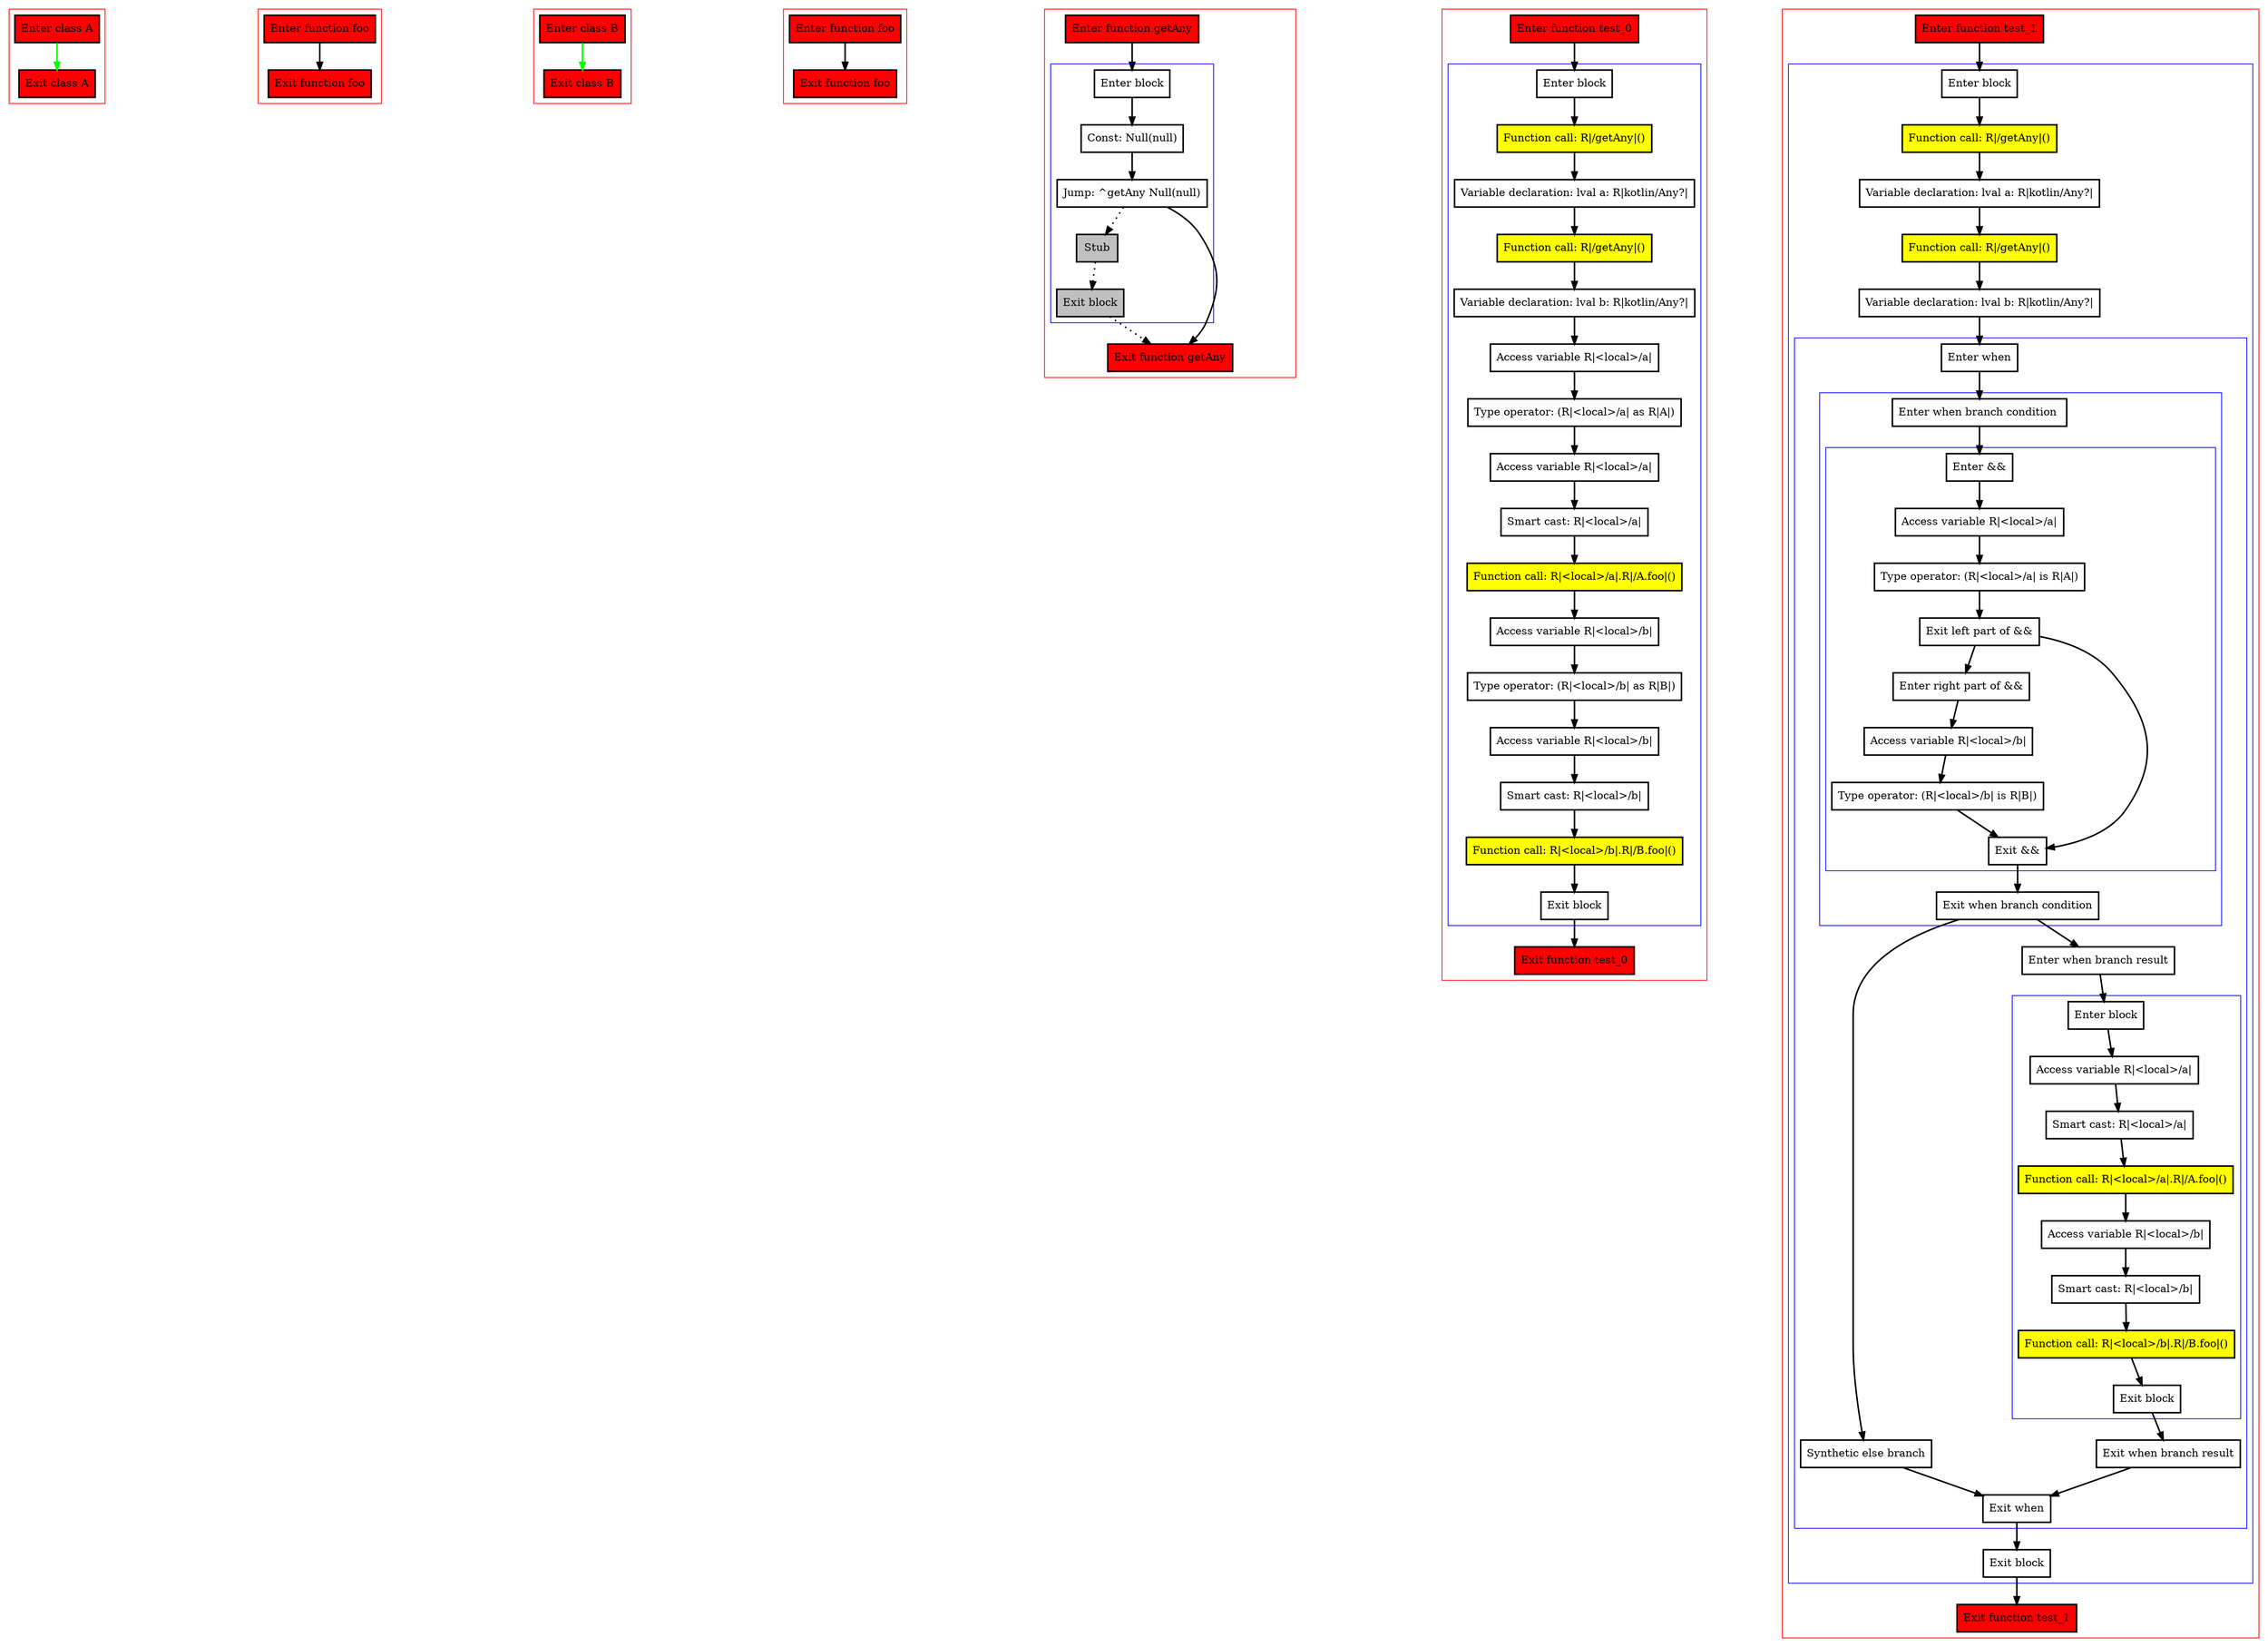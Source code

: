digraph multipleCasts_kt {
    graph [nodesep=3]
    node [shape=box penwidth=2]
    edge [penwidth=2]

    subgraph cluster_0 {
        color=red
        0 [label="Enter class A" style="filled" fillcolor=red];
        1 [label="Exit class A" style="filled" fillcolor=red];
    }
    0 -> {1} [color=green];

    subgraph cluster_1 {
        color=red
        2 [label="Enter function foo" style="filled" fillcolor=red];
        3 [label="Exit function foo" style="filled" fillcolor=red];
    }
    2 -> {3};

    subgraph cluster_2 {
        color=red
        4 [label="Enter class B" style="filled" fillcolor=red];
        5 [label="Exit class B" style="filled" fillcolor=red];
    }
    4 -> {5} [color=green];

    subgraph cluster_3 {
        color=red
        6 [label="Enter function foo" style="filled" fillcolor=red];
        7 [label="Exit function foo" style="filled" fillcolor=red];
    }
    6 -> {7};

    subgraph cluster_4 {
        color=red
        8 [label="Enter function getAny" style="filled" fillcolor=red];
        subgraph cluster_5 {
            color=blue
            9 [label="Enter block"];
            10 [label="Const: Null(null)"];
            11 [label="Jump: ^getAny Null(null)"];
            12 [label="Stub" style="filled" fillcolor=gray];
            13 [label="Exit block" style="filled" fillcolor=gray];
        }
        14 [label="Exit function getAny" style="filled" fillcolor=red];
    }
    8 -> {9};
    9 -> {10};
    10 -> {11};
    11 -> {14};
    11 -> {12} [style=dotted];
    12 -> {13} [style=dotted];
    13 -> {14} [style=dotted];

    subgraph cluster_6 {
        color=red
        15 [label="Enter function test_0" style="filled" fillcolor=red];
        subgraph cluster_7 {
            color=blue
            16 [label="Enter block"];
            17 [label="Function call: R|/getAny|()" style="filled" fillcolor=yellow];
            18 [label="Variable declaration: lval a: R|kotlin/Any?|"];
            19 [label="Function call: R|/getAny|()" style="filled" fillcolor=yellow];
            20 [label="Variable declaration: lval b: R|kotlin/Any?|"];
            21 [label="Access variable R|<local>/a|"];
            22 [label="Type operator: (R|<local>/a| as R|A|)"];
            23 [label="Access variable R|<local>/a|"];
            24 [label="Smart cast: R|<local>/a|"];
            25 [label="Function call: R|<local>/a|.R|/A.foo|()" style="filled" fillcolor=yellow];
            26 [label="Access variable R|<local>/b|"];
            27 [label="Type operator: (R|<local>/b| as R|B|)"];
            28 [label="Access variable R|<local>/b|"];
            29 [label="Smart cast: R|<local>/b|"];
            30 [label="Function call: R|<local>/b|.R|/B.foo|()" style="filled" fillcolor=yellow];
            31 [label="Exit block"];
        }
        32 [label="Exit function test_0" style="filled" fillcolor=red];
    }
    15 -> {16};
    16 -> {17};
    17 -> {18};
    18 -> {19};
    19 -> {20};
    20 -> {21};
    21 -> {22};
    22 -> {23};
    23 -> {24};
    24 -> {25};
    25 -> {26};
    26 -> {27};
    27 -> {28};
    28 -> {29};
    29 -> {30};
    30 -> {31};
    31 -> {32};

    subgraph cluster_8 {
        color=red
        33 [label="Enter function test_1" style="filled" fillcolor=red];
        subgraph cluster_9 {
            color=blue
            34 [label="Enter block"];
            35 [label="Function call: R|/getAny|()" style="filled" fillcolor=yellow];
            36 [label="Variable declaration: lval a: R|kotlin/Any?|"];
            37 [label="Function call: R|/getAny|()" style="filled" fillcolor=yellow];
            38 [label="Variable declaration: lval b: R|kotlin/Any?|"];
            subgraph cluster_10 {
                color=blue
                39 [label="Enter when"];
                subgraph cluster_11 {
                    color=blue
                    40 [label="Enter when branch condition "];
                    subgraph cluster_12 {
                        color=blue
                        41 [label="Enter &&"];
                        42 [label="Access variable R|<local>/a|"];
                        43 [label="Type operator: (R|<local>/a| is R|A|)"];
                        44 [label="Exit left part of &&"];
                        45 [label="Enter right part of &&"];
                        46 [label="Access variable R|<local>/b|"];
                        47 [label="Type operator: (R|<local>/b| is R|B|)"];
                        48 [label="Exit &&"];
                    }
                    49 [label="Exit when branch condition"];
                }
                50 [label="Synthetic else branch"];
                51 [label="Enter when branch result"];
                subgraph cluster_13 {
                    color=blue
                    52 [label="Enter block"];
                    53 [label="Access variable R|<local>/a|"];
                    54 [label="Smart cast: R|<local>/a|"];
                    55 [label="Function call: R|<local>/a|.R|/A.foo|()" style="filled" fillcolor=yellow];
                    56 [label="Access variable R|<local>/b|"];
                    57 [label="Smart cast: R|<local>/b|"];
                    58 [label="Function call: R|<local>/b|.R|/B.foo|()" style="filled" fillcolor=yellow];
                    59 [label="Exit block"];
                }
                60 [label="Exit when branch result"];
                61 [label="Exit when"];
            }
            62 [label="Exit block"];
        }
        63 [label="Exit function test_1" style="filled" fillcolor=red];
    }
    33 -> {34};
    34 -> {35};
    35 -> {36};
    36 -> {37};
    37 -> {38};
    38 -> {39};
    39 -> {40};
    40 -> {41};
    41 -> {42};
    42 -> {43};
    43 -> {44};
    44 -> {45 48};
    45 -> {46};
    46 -> {47};
    47 -> {48};
    48 -> {49};
    49 -> {50 51};
    50 -> {61};
    51 -> {52};
    52 -> {53};
    53 -> {54};
    54 -> {55};
    55 -> {56};
    56 -> {57};
    57 -> {58};
    58 -> {59};
    59 -> {60};
    60 -> {61};
    61 -> {62};
    62 -> {63};

}
